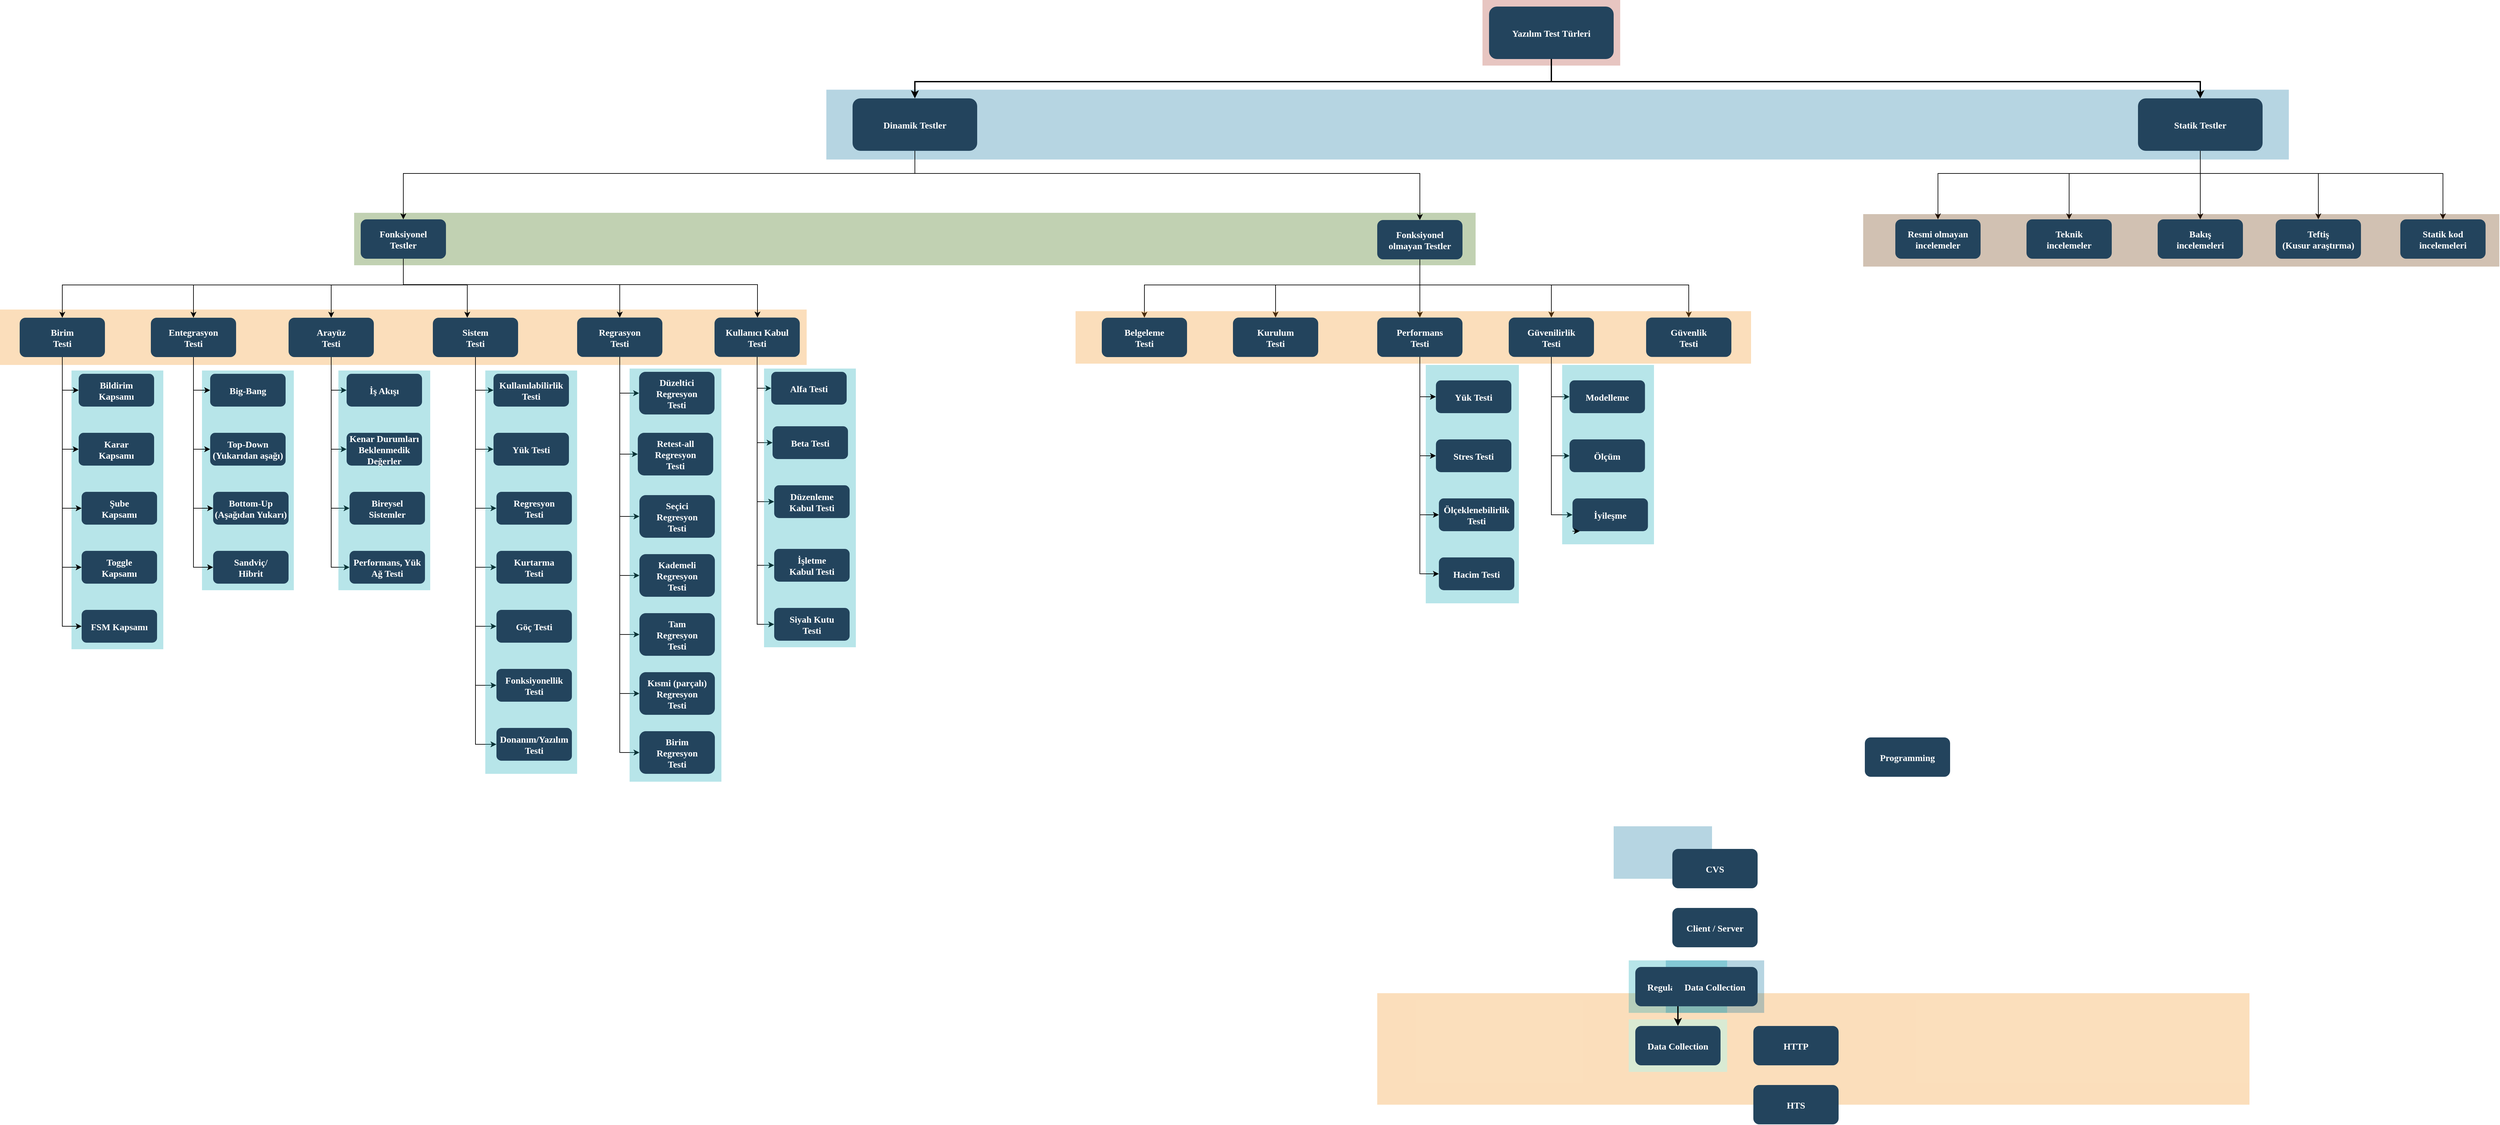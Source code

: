 <mxfile version="13.0.2" type="github">
  <diagram id="vwbjcZN3HUG5_Yrul42C" name="Page-1">
    <mxGraphModel dx="1547" dy="651" grid="1" gridSize="10" guides="1" tooltips="1" connect="1" arrows="1" fold="1" page="1" pageScale="1" pageWidth="850" pageHeight="1100" math="0" shadow="0">
      <root>
        <mxCell id="0" />
        <mxCell id="1" parent="0" />
        <mxCell id="3QzFVQZJp-mWmI0BrGXV-1" value="" style="fillColor=#AE4132;strokeColor=none;opacity=30;" parent="1" vertex="1">
          <mxGeometry x="2300.5" y="40" width="210" height="100.0" as="geometry" />
        </mxCell>
        <mxCell id="3QzFVQZJp-mWmI0BrGXV-2" value="" style="fillColor=#10739E;strokeColor=none;opacity=30;" parent="1" vertex="1">
          <mxGeometry x="1300" y="176.75" width="2230" height="106.5" as="geometry" />
        </mxCell>
        <mxCell id="3QzFVQZJp-mWmI0BrGXV-4" value="" style="fillColor=#F2931E;strokeColor=none;opacity=30;" parent="1" vertex="1">
          <mxGeometry x="40" y="512" width="1230" height="84.5" as="geometry" />
        </mxCell>
        <mxCell id="3QzFVQZJp-mWmI0BrGXV-5" value="" style="fillColor=#12AAB5;strokeColor=none;opacity=30;" parent="1" vertex="1">
          <mxGeometry x="2214" y="596.5" width="142" height="363.5" as="geometry" />
        </mxCell>
        <mxCell id="3QzFVQZJp-mWmI0BrGXV-6" value="" style="fillColor=#F2931E;strokeColor=none;opacity=30;" parent="1" vertex="1">
          <mxGeometry x="2140" y="1554.5" width="1330" height="170" as="geometry" />
        </mxCell>
        <mxCell id="3QzFVQZJp-mWmI0BrGXV-7" value="" style="fillColor=#10739E;strokeColor=none;opacity=30;" parent="1" vertex="1">
          <mxGeometry x="2500.5" y="1300" width="150" height="80" as="geometry" />
        </mxCell>
        <mxCell id="3QzFVQZJp-mWmI0BrGXV-8" value="" style="fillColor=#336600;strokeColor=none;opacity=30;" parent="1" vertex="1">
          <mxGeometry x="580" y="364.5" width="1710" height="80" as="geometry" />
        </mxCell>
        <mxCell id="3QzFVQZJp-mWmI0BrGXV-9" value="" style="fillColor=#10739E;strokeColor=none;opacity=30;" parent="1" vertex="1">
          <mxGeometry x="2580" y="1504.5" width="150" height="80" as="geometry" />
        </mxCell>
        <mxCell id="3QzFVQZJp-mWmI0BrGXV-10" value="" style="fillColor=#D9EAD3;strokeColor=none" parent="1" vertex="1">
          <mxGeometry x="2523.5" y="1594.5" width="150" height="80" as="geometry" />
        </mxCell>
        <mxCell id="3QzFVQZJp-mWmI0BrGXV-11" value="" style="fillColor=#12AAB5;strokeColor=none;opacity=30;" parent="1" vertex="1">
          <mxGeometry x="348" y="605" width="140" height="335" as="geometry" />
        </mxCell>
        <mxCell id="3QzFVQZJp-mWmI0BrGXV-12" value="" style="fillColor=#12AAB5;strokeColor=none;opacity=30;" parent="1" vertex="1">
          <mxGeometry x="2523.5" y="1504.5" width="150" height="80" as="geometry" />
        </mxCell>
        <mxCell id="3QzFVQZJp-mWmI0BrGXV-13" value="Yazılım Test Türleri" style="rounded=1;fillColor=#23445D;gradientColor=none;strokeColor=none;fontColor=#FFFFFF;fontStyle=1;fontFamily=Tahoma;fontSize=14" parent="1" vertex="1">
          <mxGeometry x="2310.5" y="50.0" width="190" height="80" as="geometry" />
        </mxCell>
        <mxCell id="3QzFVQZJp-mWmI0BrGXV-14" value="" style="edgeStyle=elbowEdgeStyle;elbow=vertical;strokeWidth=2;rounded=0;entryX=0.5;entryY=0;entryDx=0;entryDy=0;" parent="1" source="3QzFVQZJp-mWmI0BrGXV-13" target="3QzFVQZJp-mWmI0BrGXV-20" edge="1">
          <mxGeometry x="1957" y="80.0" width="100" height="100" as="geometry">
            <mxPoint x="1957" y="180.0" as="sourcePoint" />
            <mxPoint x="3077" y="200.0" as="targetPoint" />
            <Array as="points">
              <mxPoint x="2620" y="164.5" />
              <mxPoint x="2670" y="166.5" />
            </Array>
          </mxGeometry>
        </mxCell>
        <mxCell id="3QzFVQZJp-mWmI0BrGXV-15" style="edgeStyle=orthogonalEdgeStyle;rounded=0;orthogonalLoop=1;jettySize=auto;html=1;entryX=0.5;entryY=0;entryDx=0;entryDy=0;" parent="1" source="3QzFVQZJp-mWmI0BrGXV-20" target="3QzFVQZJp-mWmI0BrGXV-57" edge="1">
          <mxGeometry relative="1" as="geometry">
            <mxPoint x="3395" y="364.5" as="targetPoint" />
          </mxGeometry>
        </mxCell>
        <mxCell id="3QzFVQZJp-mWmI0BrGXV-16" style="edgeStyle=orthogonalEdgeStyle;rounded=0;orthogonalLoop=1;jettySize=auto;html=1;entryX=0.5;entryY=0;entryDx=0;entryDy=0;" parent="1" source="3QzFVQZJp-mWmI0BrGXV-20" target="3QzFVQZJp-mWmI0BrGXV-56" edge="1">
          <mxGeometry relative="1" as="geometry">
            <mxPoint x="3195" y="364.5" as="targetPoint" />
            <Array as="points">
              <mxPoint x="3395" y="304.5" />
              <mxPoint x="3195" y="304.5" />
            </Array>
          </mxGeometry>
        </mxCell>
        <mxCell id="3QzFVQZJp-mWmI0BrGXV-17" style="edgeStyle=orthogonalEdgeStyle;rounded=0;orthogonalLoop=1;jettySize=auto;html=1;entryX=0.5;entryY=0;entryDx=0;entryDy=0;" parent="1" source="3QzFVQZJp-mWmI0BrGXV-20" target="3QzFVQZJp-mWmI0BrGXV-55" edge="1">
          <mxGeometry relative="1" as="geometry">
            <mxPoint x="2995" y="364.5" as="targetPoint" />
            <Array as="points">
              <mxPoint x="3395" y="304.5" />
              <mxPoint x="2995" y="304.5" />
            </Array>
          </mxGeometry>
        </mxCell>
        <mxCell id="3QzFVQZJp-mWmI0BrGXV-18" style="edgeStyle=orthogonalEdgeStyle;rounded=0;orthogonalLoop=1;jettySize=auto;html=1;entryX=0.5;entryY=0;entryDx=0;entryDy=0;" parent="1" source="3QzFVQZJp-mWmI0BrGXV-20" target="3QzFVQZJp-mWmI0BrGXV-59" edge="1">
          <mxGeometry relative="1" as="geometry">
            <mxPoint x="3575" y="364.5" as="targetPoint" />
            <Array as="points">
              <mxPoint x="3395" y="304.5" />
              <mxPoint x="3575" y="304.5" />
            </Array>
          </mxGeometry>
        </mxCell>
        <mxCell id="3QzFVQZJp-mWmI0BrGXV-19" style="edgeStyle=orthogonalEdgeStyle;rounded=0;orthogonalLoop=1;jettySize=auto;html=1;entryX=0.5;entryY=0;entryDx=0;entryDy=0;" parent="1" source="3QzFVQZJp-mWmI0BrGXV-20" target="3QzFVQZJp-mWmI0BrGXV-58" edge="1">
          <mxGeometry relative="1" as="geometry">
            <mxPoint x="3765" y="364.5" as="targetPoint" />
            <Array as="points">
              <mxPoint x="3395" y="304.5" />
              <mxPoint x="3765" y="304.5" />
            </Array>
          </mxGeometry>
        </mxCell>
        <mxCell id="3QzFVQZJp-mWmI0BrGXV-20" value="Statik Testler" style="rounded=1;fillColor=#23445D;gradientColor=none;strokeColor=none;fontColor=#FFFFFF;fontStyle=1;fontFamily=Tahoma;fontSize=14" parent="1" vertex="1">
          <mxGeometry x="3300" y="190.0" width="190" height="80" as="geometry" />
        </mxCell>
        <mxCell id="3QzFVQZJp-mWmI0BrGXV-21" style="edgeStyle=orthogonalEdgeStyle;rounded=0;orthogonalLoop=1;jettySize=auto;html=1;entryX=0.5;entryY=0;entryDx=0;entryDy=0;" parent="1" source="3QzFVQZJp-mWmI0BrGXV-23" target="3QzFVQZJp-mWmI0BrGXV-45" edge="1">
          <mxGeometry relative="1" as="geometry">
            <Array as="points">
              <mxPoint x="1435" y="304.5" />
              <mxPoint x="655" y="304.5" />
            </Array>
          </mxGeometry>
        </mxCell>
        <mxCell id="3QzFVQZJp-mWmI0BrGXV-22" style="edgeStyle=orthogonalEdgeStyle;rounded=0;orthogonalLoop=1;jettySize=auto;html=1;" parent="1" source="3QzFVQZJp-mWmI0BrGXV-23" target="3QzFVQZJp-mWmI0BrGXV-51" edge="1">
          <mxGeometry relative="1" as="geometry">
            <Array as="points">
              <mxPoint x="1435" y="304.5" />
              <mxPoint x="2205" y="304.5" />
            </Array>
          </mxGeometry>
        </mxCell>
        <mxCell id="3QzFVQZJp-mWmI0BrGXV-23" value="Dinamik Testler" style="rounded=1;fillColor=#23445D;gradientColor=none;strokeColor=none;fontColor=#FFFFFF;fontStyle=1;fontFamily=Tahoma;fontSize=14" parent="1" vertex="1">
          <mxGeometry x="1340" y="190.0" width="190" height="80" as="geometry" />
        </mxCell>
        <mxCell id="3QzFVQZJp-mWmI0BrGXV-24" value="Regular Report" style="rounded=1;fillColor=#23445D;gradientColor=none;strokeColor=none;fontColor=#FFFFFF;fontStyle=1;fontFamily=Tahoma;fontSize=14" parent="1" vertex="1">
          <mxGeometry x="2533.5" y="1514.5" width="130" height="60" as="geometry" />
        </mxCell>
        <mxCell id="3QzFVQZJp-mWmI0BrGXV-25" value="Data Collection" style="rounded=1;fillColor=#23445D;gradientColor=none;strokeColor=none;fontColor=#FFFFFF;fontStyle=1;fontFamily=Tahoma;fontSize=14" parent="1" vertex="1">
          <mxGeometry x="2533.5" y="1604.5" width="130" height="60" as="geometry" />
        </mxCell>
        <mxCell id="3QzFVQZJp-mWmI0BrGXV-26" value="Programming" style="rounded=1;fillColor=#23445D;gradientColor=none;strokeColor=none;fontColor=#FFFFFF;fontStyle=1;fontFamily=Tahoma;fontSize=14" parent="1" vertex="1">
          <mxGeometry x="2883.5" y="1164.5" width="130" height="60" as="geometry" />
        </mxCell>
        <mxCell id="3QzFVQZJp-mWmI0BrGXV-27" value="HTTP" style="rounded=1;fillColor=#23445D;gradientColor=none;strokeColor=none;fontColor=#FFFFFF;fontStyle=1;fontFamily=Tahoma;fontSize=14" parent="1" vertex="1">
          <mxGeometry x="2713.5" y="1604.5" width="130" height="60" as="geometry" />
        </mxCell>
        <mxCell id="3QzFVQZJp-mWmI0BrGXV-28" value="HTS" style="rounded=1;fillColor=#23445D;gradientColor=none;strokeColor=none;fontColor=#FFFFFF;fontStyle=1;fontFamily=Tahoma;fontSize=14" parent="1" vertex="1">
          <mxGeometry x="2713.5" y="1694.5" width="130" height="60" as="geometry" />
        </mxCell>
        <mxCell id="3QzFVQZJp-mWmI0BrGXV-29" value="CVS" style="rounded=1;fillColor=#23445D;gradientColor=none;strokeColor=none;fontColor=#FFFFFF;fontStyle=1;fontFamily=Tahoma;fontSize=14" parent="1" vertex="1">
          <mxGeometry x="2590" y="1334.5" width="130" height="60" as="geometry" />
        </mxCell>
        <mxCell id="3QzFVQZJp-mWmI0BrGXV-30" value="Client / Server" style="rounded=1;fillColor=#23445D;gradientColor=none;strokeColor=none;fontColor=#FFFFFF;fontStyle=1;fontFamily=Tahoma;fontSize=14" parent="1" vertex="1">
          <mxGeometry x="2590" y="1424.5" width="130" height="60" as="geometry" />
        </mxCell>
        <mxCell id="3QzFVQZJp-mWmI0BrGXV-31" value="Data Collection" style="rounded=1;fillColor=#23445D;gradientColor=none;strokeColor=none;fontColor=#FFFFFF;fontStyle=1;fontFamily=Tahoma;fontSize=14" parent="1" vertex="1">
          <mxGeometry x="2590" y="1514.5" width="130" height="60" as="geometry" />
        </mxCell>
        <mxCell id="3QzFVQZJp-mWmI0BrGXV-32" value="Yük Testi" style="rounded=1;fillColor=#23445D;gradientColor=none;strokeColor=none;fontColor=#FFFFFF;fontStyle=1;fontFamily=Tahoma;fontSize=14" parent="1" vertex="1">
          <mxGeometry x="2229.5" y="620" width="115" height="50" as="geometry" />
        </mxCell>
        <mxCell id="3QzFVQZJp-mWmI0BrGXV-33" value="Stres Testi" style="rounded=1;fillColor=#23445D;gradientColor=none;strokeColor=none;fontColor=#FFFFFF;fontStyle=1;fontFamily=Tahoma;fontSize=14" parent="1" vertex="1">
          <mxGeometry x="2229.5" y="710" width="115" height="50" as="geometry" />
        </mxCell>
        <mxCell id="3QzFVQZJp-mWmI0BrGXV-34" value="Ölçeklenebilirlik&#xa;Testi" style="rounded=1;fillColor=#23445D;gradientColor=none;strokeColor=none;fontColor=#FFFFFF;fontStyle=1;fontFamily=Tahoma;fontSize=14" parent="1" vertex="1">
          <mxGeometry x="2234" y="800" width="115" height="50" as="geometry" />
        </mxCell>
        <mxCell id="3QzFVQZJp-mWmI0BrGXV-35" value="" style="edgeStyle=elbowEdgeStyle;elbow=vertical;strokeWidth=2;rounded=0" parent="1" source="3QzFVQZJp-mWmI0BrGXV-13" target="3QzFVQZJp-mWmI0BrGXV-23" edge="1">
          <mxGeometry x="1597" y="-2.842e-14" width="100" height="100" as="geometry">
            <mxPoint x="1597" y="100.0" as="sourcePoint" />
            <mxPoint x="1697" y="-2.842e-14" as="targetPoint" />
            <Array as="points">
              <mxPoint x="2190" y="164.5" />
            </Array>
          </mxGeometry>
        </mxCell>
        <mxCell id="3QzFVQZJp-mWmI0BrGXV-38" value="" style="edgeStyle=elbowEdgeStyle;elbow=vertical;rounded=0;strokeWidth=2" parent="1" source="3QzFVQZJp-mWmI0BrGXV-24" target="3QzFVQZJp-mWmI0BrGXV-25" edge="1">
          <mxGeometry x="2453.5" y="1194.5" width="100" height="100" as="geometry">
            <mxPoint x="2453.5" y="1294.5" as="sourcePoint" />
            <mxPoint x="2553.5" y="1194.5" as="targetPoint" />
          </mxGeometry>
        </mxCell>
        <mxCell id="3QzFVQZJp-mWmI0BrGXV-39" style="edgeStyle=orthogonalEdgeStyle;rounded=0;orthogonalLoop=1;jettySize=auto;html=1;entryX=0.5;entryY=0;entryDx=0;entryDy=0;" parent="1" source="3QzFVQZJp-mWmI0BrGXV-45" target="3QzFVQZJp-mWmI0BrGXV-64" edge="1">
          <mxGeometry relative="1" as="geometry">
            <Array as="points">
              <mxPoint x="655" y="474.5" />
              <mxPoint x="135" y="474.5" />
            </Array>
          </mxGeometry>
        </mxCell>
        <mxCell id="3QzFVQZJp-mWmI0BrGXV-40" style="edgeStyle=orthogonalEdgeStyle;rounded=0;orthogonalLoop=1;jettySize=auto;html=1;" parent="1" source="3QzFVQZJp-mWmI0BrGXV-45" target="3QzFVQZJp-mWmI0BrGXV-60" edge="1">
          <mxGeometry relative="1" as="geometry">
            <Array as="points">
              <mxPoint x="655" y="474.5" />
              <mxPoint x="335" y="474.5" />
            </Array>
          </mxGeometry>
        </mxCell>
        <mxCell id="3QzFVQZJp-mWmI0BrGXV-41" style="edgeStyle=orthogonalEdgeStyle;rounded=0;orthogonalLoop=1;jettySize=auto;html=1;entryX=0.5;entryY=0;entryDx=0;entryDy=0;" parent="1" source="3QzFVQZJp-mWmI0BrGXV-45" target="3QzFVQZJp-mWmI0BrGXV-61" edge="1">
          <mxGeometry relative="1" as="geometry">
            <Array as="points">
              <mxPoint x="655" y="474.5" />
              <mxPoint x="545" y="474.5" />
            </Array>
          </mxGeometry>
        </mxCell>
        <mxCell id="3QzFVQZJp-mWmI0BrGXV-42" style="edgeStyle=orthogonalEdgeStyle;rounded=0;orthogonalLoop=1;jettySize=auto;html=1;entryX=0.404;entryY=0;entryDx=0;entryDy=0;entryPerimeter=0;" parent="1" source="3QzFVQZJp-mWmI0BrGXV-45" target="3QzFVQZJp-mWmI0BrGXV-62" edge="1">
          <mxGeometry relative="1" as="geometry">
            <Array as="points">
              <mxPoint x="655" y="474.5" />
              <mxPoint x="753" y="474.5" />
            </Array>
          </mxGeometry>
        </mxCell>
        <mxCell id="3QzFVQZJp-mWmI0BrGXV-43" style="edgeStyle=orthogonalEdgeStyle;rounded=0;orthogonalLoop=1;jettySize=auto;html=1;entryX=0.5;entryY=0;entryDx=0;entryDy=0;" parent="1" source="3QzFVQZJp-mWmI0BrGXV-45" target="3QzFVQZJp-mWmI0BrGXV-65" edge="1">
          <mxGeometry relative="1" as="geometry">
            <Array as="points">
              <mxPoint x="655" y="474" />
              <mxPoint x="985" y="474" />
            </Array>
          </mxGeometry>
        </mxCell>
        <mxCell id="3QzFVQZJp-mWmI0BrGXV-44" style="edgeStyle=orthogonalEdgeStyle;rounded=0;orthogonalLoop=1;jettySize=auto;html=1;" parent="1" source="3QzFVQZJp-mWmI0BrGXV-45" target="3QzFVQZJp-mWmI0BrGXV-63" edge="1">
          <mxGeometry relative="1" as="geometry">
            <Array as="points">
              <mxPoint x="655" y="474" />
              <mxPoint x="1195" y="474" />
            </Array>
          </mxGeometry>
        </mxCell>
        <mxCell id="3QzFVQZJp-mWmI0BrGXV-45" value="Fonksiyonel &#xa;Testler" style="rounded=1;fillColor=#23445D;gradientColor=none;strokeColor=none;fontColor=#FFFFFF;fontStyle=1;fontFamily=Tahoma;fontSize=14" parent="1" vertex="1">
          <mxGeometry x="590" y="374.5" width="130" height="60" as="geometry" />
        </mxCell>
        <mxCell id="3QzFVQZJp-mWmI0BrGXV-46" style="edgeStyle=orthogonalEdgeStyle;rounded=0;orthogonalLoop=1;jettySize=auto;html=1;" parent="1" source="3QzFVQZJp-mWmI0BrGXV-51" target="3QzFVQZJp-mWmI0BrGXV-66" edge="1">
          <mxGeometry relative="1" as="geometry">
            <Array as="points">
              <mxPoint x="2205" y="474.5" />
              <mxPoint x="1785" y="474.5" />
            </Array>
          </mxGeometry>
        </mxCell>
        <mxCell id="3QzFVQZJp-mWmI0BrGXV-47" style="edgeStyle=orthogonalEdgeStyle;rounded=0;orthogonalLoop=1;jettySize=auto;html=1;" parent="1" source="3QzFVQZJp-mWmI0BrGXV-51" target="3QzFVQZJp-mWmI0BrGXV-67" edge="1">
          <mxGeometry relative="1" as="geometry">
            <Array as="points">
              <mxPoint x="2205" y="474.5" />
              <mxPoint x="1985" y="474.5" />
            </Array>
          </mxGeometry>
        </mxCell>
        <mxCell id="3QzFVQZJp-mWmI0BrGXV-48" style="edgeStyle=orthogonalEdgeStyle;rounded=0;orthogonalLoop=1;jettySize=auto;html=1;" parent="1" source="3QzFVQZJp-mWmI0BrGXV-51" target="3QzFVQZJp-mWmI0BrGXV-68" edge="1">
          <mxGeometry relative="1" as="geometry" />
        </mxCell>
        <mxCell id="3QzFVQZJp-mWmI0BrGXV-49" style="edgeStyle=orthogonalEdgeStyle;rounded=0;orthogonalLoop=1;jettySize=auto;html=1;entryX=0.5;entryY=0;entryDx=0;entryDy=0;" parent="1" source="3QzFVQZJp-mWmI0BrGXV-51" target="3QzFVQZJp-mWmI0BrGXV-70" edge="1">
          <mxGeometry relative="1" as="geometry">
            <Array as="points">
              <mxPoint x="2205" y="474.5" />
              <mxPoint x="2405" y="474.5" />
            </Array>
          </mxGeometry>
        </mxCell>
        <mxCell id="3QzFVQZJp-mWmI0BrGXV-50" style="edgeStyle=orthogonalEdgeStyle;rounded=0;orthogonalLoop=1;jettySize=auto;html=1;" parent="1" source="3QzFVQZJp-mWmI0BrGXV-51" target="3QzFVQZJp-mWmI0BrGXV-69" edge="1">
          <mxGeometry relative="1" as="geometry">
            <Array as="points">
              <mxPoint x="2205" y="474.5" />
              <mxPoint x="2615" y="474.5" />
            </Array>
          </mxGeometry>
        </mxCell>
        <mxCell id="3QzFVQZJp-mWmI0BrGXV-51" value="Fonksiyonel&#xa;olmayan Testler" style="rounded=1;fillColor=#23445D;gradientColor=none;strokeColor=none;fontColor=#FFFFFF;fontStyle=1;fontFamily=Tahoma;fontSize=14" parent="1" vertex="1">
          <mxGeometry x="2140" y="375.5" width="130" height="60" as="geometry" />
        </mxCell>
        <mxCell id="3QzFVQZJp-mWmI0BrGXV-52" value="" style="fillColor=#12AAB5;strokeColor=none;opacity=30;" parent="1" vertex="1">
          <mxGeometry x="149" y="605" width="140" height="425" as="geometry" />
        </mxCell>
        <mxCell id="3QzFVQZJp-mWmI0BrGXV-53" value="" style="fillColor=#F2931E;strokeColor=none;opacity=30;" parent="1" vertex="1">
          <mxGeometry x="1680" y="514.5" width="1030" height="80" as="geometry" />
        </mxCell>
        <mxCell id="3QzFVQZJp-mWmI0BrGXV-54" value="" style="fillColor=#663300;strokeColor=none;opacity=30;" parent="1" vertex="1">
          <mxGeometry x="2881" y="366.5" width="970" height="80" as="geometry" />
        </mxCell>
        <mxCell id="3QzFVQZJp-mWmI0BrGXV-55" value="Resmi olmayan&#xa;incelemeler" style="rounded=1;fillColor=#23445D;gradientColor=none;strokeColor=none;fontColor=#FFFFFF;fontStyle=1;fontFamily=Tahoma;fontSize=14" parent="1" vertex="1">
          <mxGeometry x="2930" y="374.5" width="130" height="60" as="geometry" />
        </mxCell>
        <mxCell id="3QzFVQZJp-mWmI0BrGXV-56" value="Teknik&#xa;incelemeler" style="rounded=1;fillColor=#23445D;gradientColor=none;strokeColor=none;fontColor=#FFFFFF;fontStyle=1;fontFamily=Tahoma;fontSize=14" parent="1" vertex="1">
          <mxGeometry x="3130" y="374.5" width="130" height="60" as="geometry" />
        </mxCell>
        <mxCell id="3QzFVQZJp-mWmI0BrGXV-57" value="Bakış&#xa;incelemeleri" style="rounded=1;fillColor=#23445D;gradientColor=none;strokeColor=none;fontColor=#FFFFFF;fontStyle=1;fontFamily=Tahoma;fontSize=14" parent="1" vertex="1">
          <mxGeometry x="3330" y="374.5" width="130" height="60" as="geometry" />
        </mxCell>
        <mxCell id="3QzFVQZJp-mWmI0BrGXV-58" value="Statik kod &#xa;incelemeleri" style="rounded=1;fillColor=#23445D;gradientColor=none;strokeColor=none;fontColor=#FFFFFF;fontStyle=1;fontFamily=Tahoma;fontSize=14" parent="1" vertex="1">
          <mxGeometry x="3700" y="374.5" width="130" height="60" as="geometry" />
        </mxCell>
        <mxCell id="3QzFVQZJp-mWmI0BrGXV-59" value="Teftiş&#xa;(Kusur araştırma)" style="rounded=1;fillColor=#23445D;gradientColor=none;strokeColor=none;fontColor=#FFFFFF;fontStyle=1;fontFamily=Tahoma;fontSize=14" parent="1" vertex="1">
          <mxGeometry x="3510" y="374.5" width="130" height="60" as="geometry" />
        </mxCell>
        <mxCell id="3QzFVQZJp-mWmI0BrGXV-94" style="edgeStyle=orthogonalEdgeStyle;rounded=0;orthogonalLoop=1;jettySize=auto;html=1;entryX=0;entryY=0.5;entryDx=0;entryDy=0;" parent="1" source="3QzFVQZJp-mWmI0BrGXV-60" target="3QzFVQZJp-mWmI0BrGXV-89" edge="1">
          <mxGeometry relative="1" as="geometry" />
        </mxCell>
        <mxCell id="3QzFVQZJp-mWmI0BrGXV-95" style="edgeStyle=orthogonalEdgeStyle;rounded=0;orthogonalLoop=1;jettySize=auto;html=1;entryX=0;entryY=0.5;entryDx=0;entryDy=0;" parent="1" source="3QzFVQZJp-mWmI0BrGXV-60" target="3QzFVQZJp-mWmI0BrGXV-90" edge="1">
          <mxGeometry relative="1" as="geometry" />
        </mxCell>
        <mxCell id="3QzFVQZJp-mWmI0BrGXV-96" style="edgeStyle=orthogonalEdgeStyle;rounded=0;orthogonalLoop=1;jettySize=auto;html=1;entryX=0;entryY=0.5;entryDx=0;entryDy=0;" parent="1" source="3QzFVQZJp-mWmI0BrGXV-60" target="3QzFVQZJp-mWmI0BrGXV-91" edge="1">
          <mxGeometry relative="1" as="geometry" />
        </mxCell>
        <mxCell id="3QzFVQZJp-mWmI0BrGXV-97" style="edgeStyle=orthogonalEdgeStyle;rounded=0;orthogonalLoop=1;jettySize=auto;html=1;entryX=0;entryY=0.5;entryDx=0;entryDy=0;" parent="1" source="3QzFVQZJp-mWmI0BrGXV-60" target="3QzFVQZJp-mWmI0BrGXV-92" edge="1">
          <mxGeometry relative="1" as="geometry" />
        </mxCell>
        <mxCell id="3QzFVQZJp-mWmI0BrGXV-60" value="Entegrasyon&#xa;Testi" style="rounded=1;fillColor=#23445D;gradientColor=none;strokeColor=none;fontColor=#FFFFFF;fontStyle=1;fontFamily=Tahoma;fontSize=14" parent="1" vertex="1">
          <mxGeometry x="270" y="524.5" width="130" height="60" as="geometry" />
        </mxCell>
        <mxCell id="3QzFVQZJp-mWmI0BrGXV-104" style="edgeStyle=orthogonalEdgeStyle;rounded=0;orthogonalLoop=1;jettySize=auto;html=1;entryX=0;entryY=0.5;entryDx=0;entryDy=0;" parent="1" source="3QzFVQZJp-mWmI0BrGXV-61" target="3QzFVQZJp-mWmI0BrGXV-100" edge="1">
          <mxGeometry relative="1" as="geometry" />
        </mxCell>
        <mxCell id="3QzFVQZJp-mWmI0BrGXV-105" style="edgeStyle=orthogonalEdgeStyle;rounded=0;orthogonalLoop=1;jettySize=auto;html=1;entryX=0;entryY=0.5;entryDx=0;entryDy=0;" parent="1" source="3QzFVQZJp-mWmI0BrGXV-61" target="3QzFVQZJp-mWmI0BrGXV-101" edge="1">
          <mxGeometry relative="1" as="geometry" />
        </mxCell>
        <mxCell id="3QzFVQZJp-mWmI0BrGXV-106" style="edgeStyle=orthogonalEdgeStyle;rounded=0;orthogonalLoop=1;jettySize=auto;html=1;entryX=0;entryY=0.5;entryDx=0;entryDy=0;" parent="1" source="3QzFVQZJp-mWmI0BrGXV-61" target="3QzFVQZJp-mWmI0BrGXV-102" edge="1">
          <mxGeometry relative="1" as="geometry" />
        </mxCell>
        <mxCell id="3QzFVQZJp-mWmI0BrGXV-109" style="edgeStyle=orthogonalEdgeStyle;rounded=0;orthogonalLoop=1;jettySize=auto;html=1;entryX=0;entryY=0.5;entryDx=0;entryDy=0;" parent="1" source="3QzFVQZJp-mWmI0BrGXV-61" target="3QzFVQZJp-mWmI0BrGXV-103" edge="1">
          <mxGeometry relative="1" as="geometry" />
        </mxCell>
        <mxCell id="3QzFVQZJp-mWmI0BrGXV-61" value="Arayüz&#xa;Testi" style="rounded=1;fillColor=#23445D;gradientColor=none;strokeColor=none;fontColor=#FFFFFF;fontStyle=1;fontFamily=Tahoma;fontSize=14" parent="1" vertex="1">
          <mxGeometry x="480" y="524.5" width="130" height="60" as="geometry" />
        </mxCell>
        <mxCell id="3QzFVQZJp-mWmI0BrGXV-136" style="edgeStyle=orthogonalEdgeStyle;rounded=0;orthogonalLoop=1;jettySize=auto;html=1;entryX=0;entryY=0.5;entryDx=0;entryDy=0;" parent="1" source="3QzFVQZJp-mWmI0BrGXV-62" target="3QzFVQZJp-mWmI0BrGXV-124" edge="1">
          <mxGeometry relative="1" as="geometry" />
        </mxCell>
        <mxCell id="3QzFVQZJp-mWmI0BrGXV-137" style="edgeStyle=orthogonalEdgeStyle;rounded=0;orthogonalLoop=1;jettySize=auto;html=1;entryX=0;entryY=0.5;entryDx=0;entryDy=0;" parent="1" source="3QzFVQZJp-mWmI0BrGXV-62" target="3QzFVQZJp-mWmI0BrGXV-125" edge="1">
          <mxGeometry relative="1" as="geometry" />
        </mxCell>
        <mxCell id="3QzFVQZJp-mWmI0BrGXV-138" style="edgeStyle=orthogonalEdgeStyle;rounded=0;orthogonalLoop=1;jettySize=auto;html=1;entryX=0;entryY=0.5;entryDx=0;entryDy=0;" parent="1" source="3QzFVQZJp-mWmI0BrGXV-62" target="3QzFVQZJp-mWmI0BrGXV-126" edge="1">
          <mxGeometry relative="1" as="geometry" />
        </mxCell>
        <mxCell id="3QzFVQZJp-mWmI0BrGXV-139" style="edgeStyle=orthogonalEdgeStyle;rounded=0;orthogonalLoop=1;jettySize=auto;html=1;entryX=0;entryY=0.5;entryDx=0;entryDy=0;" parent="1" source="3QzFVQZJp-mWmI0BrGXV-62" target="3QzFVQZJp-mWmI0BrGXV-127" edge="1">
          <mxGeometry relative="1" as="geometry" />
        </mxCell>
        <mxCell id="3QzFVQZJp-mWmI0BrGXV-140" style="edgeStyle=orthogonalEdgeStyle;rounded=0;orthogonalLoop=1;jettySize=auto;html=1;entryX=0;entryY=0.5;entryDx=0;entryDy=0;" parent="1" source="3QzFVQZJp-mWmI0BrGXV-62" target="3QzFVQZJp-mWmI0BrGXV-131" edge="1">
          <mxGeometry relative="1" as="geometry" />
        </mxCell>
        <mxCell id="3QzFVQZJp-mWmI0BrGXV-141" style="edgeStyle=orthogonalEdgeStyle;rounded=0;orthogonalLoop=1;jettySize=auto;html=1;entryX=0;entryY=0.5;entryDx=0;entryDy=0;" parent="1" source="3QzFVQZJp-mWmI0BrGXV-62" target="3QzFVQZJp-mWmI0BrGXV-130" edge="1">
          <mxGeometry relative="1" as="geometry" />
        </mxCell>
        <mxCell id="3QzFVQZJp-mWmI0BrGXV-142" style="edgeStyle=orthogonalEdgeStyle;rounded=0;orthogonalLoop=1;jettySize=auto;html=1;entryX=0;entryY=0.5;entryDx=0;entryDy=0;" parent="1" source="3QzFVQZJp-mWmI0BrGXV-62" target="3QzFVQZJp-mWmI0BrGXV-128" edge="1">
          <mxGeometry relative="1" as="geometry" />
        </mxCell>
        <mxCell id="3QzFVQZJp-mWmI0BrGXV-62" value="Sistem&#xa;Testi" style="rounded=1;fillColor=#23445D;gradientColor=none;strokeColor=none;fontColor=#FFFFFF;fontStyle=1;fontFamily=Tahoma;fontSize=14" parent="1" vertex="1">
          <mxGeometry x="700" y="524.5" width="130" height="60" as="geometry" />
        </mxCell>
        <mxCell id="3QzFVQZJp-mWmI0BrGXV-181" style="edgeStyle=orthogonalEdgeStyle;rounded=0;orthogonalLoop=1;jettySize=auto;html=1;entryX=0;entryY=0.5;entryDx=0;entryDy=0;" parent="1" source="3QzFVQZJp-mWmI0BrGXV-63" target="3QzFVQZJp-mWmI0BrGXV-175" edge="1">
          <mxGeometry relative="1" as="geometry" />
        </mxCell>
        <mxCell id="3QzFVQZJp-mWmI0BrGXV-182" style="edgeStyle=orthogonalEdgeStyle;rounded=0;orthogonalLoop=1;jettySize=auto;html=1;entryX=0;entryY=0.5;entryDx=0;entryDy=0;" parent="1" source="3QzFVQZJp-mWmI0BrGXV-63" target="3QzFVQZJp-mWmI0BrGXV-177" edge="1">
          <mxGeometry relative="1" as="geometry" />
        </mxCell>
        <mxCell id="3QzFVQZJp-mWmI0BrGXV-183" style="edgeStyle=orthogonalEdgeStyle;rounded=0;orthogonalLoop=1;jettySize=auto;html=1;entryX=0;entryY=0.5;entryDx=0;entryDy=0;" parent="1" source="3QzFVQZJp-mWmI0BrGXV-63" target="3QzFVQZJp-mWmI0BrGXV-176" edge="1">
          <mxGeometry relative="1" as="geometry" />
        </mxCell>
        <mxCell id="3QzFVQZJp-mWmI0BrGXV-184" style="edgeStyle=orthogonalEdgeStyle;rounded=0;orthogonalLoop=1;jettySize=auto;html=1;entryX=0;entryY=0.5;entryDx=0;entryDy=0;" parent="1" source="3QzFVQZJp-mWmI0BrGXV-63" target="3QzFVQZJp-mWmI0BrGXV-178" edge="1">
          <mxGeometry relative="1" as="geometry" />
        </mxCell>
        <mxCell id="3QzFVQZJp-mWmI0BrGXV-185" style="edgeStyle=orthogonalEdgeStyle;rounded=0;orthogonalLoop=1;jettySize=auto;html=1;entryX=0;entryY=0.5;entryDx=0;entryDy=0;" parent="1" source="3QzFVQZJp-mWmI0BrGXV-63" target="3QzFVQZJp-mWmI0BrGXV-179" edge="1">
          <mxGeometry relative="1" as="geometry" />
        </mxCell>
        <mxCell id="3QzFVQZJp-mWmI0BrGXV-63" value="Kullanıcı Kabul&#xa;Testi" style="rounded=1;fillColor=#23445D;gradientColor=none;strokeColor=none;fontColor=#FFFFFF;fontStyle=1;fontFamily=Tahoma;fontSize=14" parent="1" vertex="1">
          <mxGeometry x="1129.5" y="524.25" width="130" height="60" as="geometry" />
        </mxCell>
        <mxCell id="3QzFVQZJp-mWmI0BrGXV-82" style="edgeStyle=orthogonalEdgeStyle;rounded=0;orthogonalLoop=1;jettySize=auto;html=1;entryX=0;entryY=0.5;entryDx=0;entryDy=0;" parent="1" source="3QzFVQZJp-mWmI0BrGXV-64" target="3QzFVQZJp-mWmI0BrGXV-78" edge="1">
          <mxGeometry relative="1" as="geometry" />
        </mxCell>
        <mxCell id="3QzFVQZJp-mWmI0BrGXV-83" style="edgeStyle=orthogonalEdgeStyle;rounded=0;orthogonalLoop=1;jettySize=auto;html=1;entryX=0;entryY=0.5;entryDx=0;entryDy=0;" parent="1" source="3QzFVQZJp-mWmI0BrGXV-64" target="3QzFVQZJp-mWmI0BrGXV-79" edge="1">
          <mxGeometry relative="1" as="geometry" />
        </mxCell>
        <mxCell id="3QzFVQZJp-mWmI0BrGXV-84" style="edgeStyle=orthogonalEdgeStyle;rounded=0;orthogonalLoop=1;jettySize=auto;html=1;entryX=0;entryY=0.5;entryDx=0;entryDy=0;" parent="1" source="3QzFVQZJp-mWmI0BrGXV-64" target="3QzFVQZJp-mWmI0BrGXV-80" edge="1">
          <mxGeometry relative="1" as="geometry" />
        </mxCell>
        <mxCell id="3QzFVQZJp-mWmI0BrGXV-85" style="edgeStyle=orthogonalEdgeStyle;rounded=0;orthogonalLoop=1;jettySize=auto;html=1;entryX=0;entryY=0.5;entryDx=0;entryDy=0;" parent="1" source="3QzFVQZJp-mWmI0BrGXV-64" target="3QzFVQZJp-mWmI0BrGXV-81" edge="1">
          <mxGeometry relative="1" as="geometry" />
        </mxCell>
        <mxCell id="3QzFVQZJp-mWmI0BrGXV-88" style="edgeStyle=orthogonalEdgeStyle;rounded=0;orthogonalLoop=1;jettySize=auto;html=1;entryX=0;entryY=0.5;entryDx=0;entryDy=0;" parent="1" source="3QzFVQZJp-mWmI0BrGXV-64" target="3QzFVQZJp-mWmI0BrGXV-87" edge="1">
          <mxGeometry relative="1" as="geometry" />
        </mxCell>
        <mxCell id="3QzFVQZJp-mWmI0BrGXV-64" value="Birim&#xa;Testi" style="rounded=1;fillColor=#23445D;gradientColor=none;strokeColor=none;fontColor=#FFFFFF;fontStyle=1;fontFamily=Tahoma;fontSize=14" parent="1" vertex="1">
          <mxGeometry x="70" y="524.5" width="130" height="60" as="geometry" />
        </mxCell>
        <mxCell id="3QzFVQZJp-mWmI0BrGXV-167" style="edgeStyle=orthogonalEdgeStyle;rounded=0;orthogonalLoop=1;jettySize=auto;html=1;entryX=0;entryY=0.5;entryDx=0;entryDy=0;" parent="1" source="3QzFVQZJp-mWmI0BrGXV-65" target="3QzFVQZJp-mWmI0BrGXV-159" edge="1">
          <mxGeometry relative="1" as="geometry" />
        </mxCell>
        <mxCell id="3QzFVQZJp-mWmI0BrGXV-168" style="edgeStyle=orthogonalEdgeStyle;rounded=0;orthogonalLoop=1;jettySize=auto;html=1;entryX=0;entryY=0.5;entryDx=0;entryDy=0;" parent="1" source="3QzFVQZJp-mWmI0BrGXV-65" target="3QzFVQZJp-mWmI0BrGXV-160" edge="1">
          <mxGeometry relative="1" as="geometry" />
        </mxCell>
        <mxCell id="3QzFVQZJp-mWmI0BrGXV-169" style="edgeStyle=orthogonalEdgeStyle;rounded=0;orthogonalLoop=1;jettySize=auto;html=1;entryX=0;entryY=0.5;entryDx=0;entryDy=0;" parent="1" source="3QzFVQZJp-mWmI0BrGXV-65" target="3QzFVQZJp-mWmI0BrGXV-161" edge="1">
          <mxGeometry relative="1" as="geometry" />
        </mxCell>
        <mxCell id="3QzFVQZJp-mWmI0BrGXV-170" style="edgeStyle=orthogonalEdgeStyle;rounded=0;orthogonalLoop=1;jettySize=auto;html=1;entryX=0;entryY=0.5;entryDx=0;entryDy=0;" parent="1" source="3QzFVQZJp-mWmI0BrGXV-65" target="3QzFVQZJp-mWmI0BrGXV-162" edge="1">
          <mxGeometry relative="1" as="geometry" />
        </mxCell>
        <mxCell id="3QzFVQZJp-mWmI0BrGXV-171" style="edgeStyle=orthogonalEdgeStyle;rounded=0;orthogonalLoop=1;jettySize=auto;html=1;entryX=0;entryY=0.5;entryDx=0;entryDy=0;" parent="1" source="3QzFVQZJp-mWmI0BrGXV-65" target="3QzFVQZJp-mWmI0BrGXV-165" edge="1">
          <mxGeometry relative="1" as="geometry" />
        </mxCell>
        <mxCell id="3QzFVQZJp-mWmI0BrGXV-172" style="edgeStyle=orthogonalEdgeStyle;rounded=0;orthogonalLoop=1;jettySize=auto;html=1;entryX=0;entryY=0.5;entryDx=0;entryDy=0;" parent="1" source="3QzFVQZJp-mWmI0BrGXV-65" target="3QzFVQZJp-mWmI0BrGXV-164" edge="1">
          <mxGeometry relative="1" as="geometry" />
        </mxCell>
        <mxCell id="3QzFVQZJp-mWmI0BrGXV-173" style="edgeStyle=orthogonalEdgeStyle;rounded=0;orthogonalLoop=1;jettySize=auto;html=1;entryX=0;entryY=0.5;entryDx=0;entryDy=0;" parent="1" source="3QzFVQZJp-mWmI0BrGXV-65" target="3QzFVQZJp-mWmI0BrGXV-163" edge="1">
          <mxGeometry relative="1" as="geometry" />
        </mxCell>
        <mxCell id="3QzFVQZJp-mWmI0BrGXV-65" value="Regrasyon&#xa;Testi" style="rounded=1;fillColor=#23445D;gradientColor=none;strokeColor=none;fontColor=#FFFFFF;fontStyle=1;fontFamily=Tahoma;fontSize=14" parent="1" vertex="1">
          <mxGeometry x="920" y="524.25" width="130" height="60" as="geometry" />
        </mxCell>
        <mxCell id="3QzFVQZJp-mWmI0BrGXV-66" value="Belgeleme&#xa;Testi" style="rounded=1;fillColor=#23445D;gradientColor=none;strokeColor=none;fontColor=#FFFFFF;fontStyle=1;fontFamily=Tahoma;fontSize=14" parent="1" vertex="1">
          <mxGeometry x="1720" y="524.5" width="130" height="60" as="geometry" />
        </mxCell>
        <mxCell id="3QzFVQZJp-mWmI0BrGXV-67" value="Kurulum&#xa;Testi" style="rounded=1;fillColor=#23445D;gradientColor=none;strokeColor=none;fontColor=#FFFFFF;fontStyle=1;fontFamily=Tahoma;fontSize=14" parent="1" vertex="1">
          <mxGeometry x="1920" y="524.25" width="130" height="60" as="geometry" />
        </mxCell>
        <mxCell id="3QzFVQZJp-mWmI0BrGXV-72" style="edgeStyle=orthogonalEdgeStyle;rounded=0;orthogonalLoop=1;jettySize=auto;html=1;entryX=0;entryY=0.5;entryDx=0;entryDy=0;" parent="1" source="3QzFVQZJp-mWmI0BrGXV-68" target="3QzFVQZJp-mWmI0BrGXV-32" edge="1">
          <mxGeometry relative="1" as="geometry" />
        </mxCell>
        <mxCell id="3QzFVQZJp-mWmI0BrGXV-73" style="edgeStyle=orthogonalEdgeStyle;rounded=0;orthogonalLoop=1;jettySize=auto;html=1;entryX=0;entryY=0.5;entryDx=0;entryDy=0;" parent="1" source="3QzFVQZJp-mWmI0BrGXV-68" target="3QzFVQZJp-mWmI0BrGXV-33" edge="1">
          <mxGeometry relative="1" as="geometry" />
        </mxCell>
        <mxCell id="3QzFVQZJp-mWmI0BrGXV-74" style="edgeStyle=orthogonalEdgeStyle;rounded=0;orthogonalLoop=1;jettySize=auto;html=1;entryX=0;entryY=0.5;entryDx=0;entryDy=0;" parent="1" source="3QzFVQZJp-mWmI0BrGXV-68" target="3QzFVQZJp-mWmI0BrGXV-34" edge="1">
          <mxGeometry relative="1" as="geometry" />
        </mxCell>
        <mxCell id="3QzFVQZJp-mWmI0BrGXV-76" style="edgeStyle=orthogonalEdgeStyle;rounded=0;orthogonalLoop=1;jettySize=auto;html=1;entryX=0;entryY=0.5;entryDx=0;entryDy=0;" parent="1" source="3QzFVQZJp-mWmI0BrGXV-68" target="3QzFVQZJp-mWmI0BrGXV-75" edge="1">
          <mxGeometry relative="1" as="geometry" />
        </mxCell>
        <mxCell id="3QzFVQZJp-mWmI0BrGXV-68" value="Performans&#xa;Testi" style="rounded=1;fillColor=#23445D;gradientColor=none;strokeColor=none;fontColor=#FFFFFF;fontStyle=1;fontFamily=Tahoma;fontSize=14" parent="1" vertex="1">
          <mxGeometry x="2140" y="524.25" width="130" height="60" as="geometry" />
        </mxCell>
        <mxCell id="3QzFVQZJp-mWmI0BrGXV-69" value="Güvenlik&#xa;Testi" style="rounded=1;fillColor=#23445D;gradientColor=none;strokeColor=none;fontColor=#FFFFFF;fontStyle=1;fontFamily=Tahoma;fontSize=14" parent="1" vertex="1">
          <mxGeometry x="2550" y="524.25" width="130" height="60" as="geometry" />
        </mxCell>
        <mxCell id="3QzFVQZJp-mWmI0BrGXV-118" style="edgeStyle=orthogonalEdgeStyle;rounded=0;orthogonalLoop=1;jettySize=auto;html=1;entryX=0;entryY=0.5;entryDx=0;entryDy=0;" parent="1" source="3QzFVQZJp-mWmI0BrGXV-70" target="3QzFVQZJp-mWmI0BrGXV-111" edge="1">
          <mxGeometry relative="1" as="geometry" />
        </mxCell>
        <mxCell id="3QzFVQZJp-mWmI0BrGXV-120" style="edgeStyle=orthogonalEdgeStyle;rounded=0;orthogonalLoop=1;jettySize=auto;html=1;entryX=0;entryY=0.5;entryDx=0;entryDy=0;" parent="1" source="3QzFVQZJp-mWmI0BrGXV-70" target="3QzFVQZJp-mWmI0BrGXV-112" edge="1">
          <mxGeometry relative="1" as="geometry" />
        </mxCell>
        <mxCell id="3QzFVQZJp-mWmI0BrGXV-121" style="edgeStyle=orthogonalEdgeStyle;rounded=0;orthogonalLoop=1;jettySize=auto;html=1;entryX=0;entryY=0.5;entryDx=0;entryDy=0;" parent="1" source="3QzFVQZJp-mWmI0BrGXV-70" target="3QzFVQZJp-mWmI0BrGXV-113" edge="1">
          <mxGeometry relative="1" as="geometry" />
        </mxCell>
        <mxCell id="3QzFVQZJp-mWmI0BrGXV-70" value="Güvenilirlik&#xa;Testi" style="rounded=1;fillColor=#23445D;gradientColor=none;strokeColor=none;fontColor=#FFFFFF;fontStyle=1;fontFamily=Tahoma;fontSize=14" parent="1" vertex="1">
          <mxGeometry x="2340.5" y="524.25" width="130" height="60" as="geometry" />
        </mxCell>
        <mxCell id="3QzFVQZJp-mWmI0BrGXV-75" value="Hacim Testi" style="rounded=1;fillColor=#23445D;gradientColor=none;strokeColor=none;fontColor=#FFFFFF;fontStyle=1;fontFamily=Tahoma;fontSize=14" parent="1" vertex="1">
          <mxGeometry x="2234" y="890" width="115" height="50" as="geometry" />
        </mxCell>
        <mxCell id="3QzFVQZJp-mWmI0BrGXV-78" value="Bildirim&#xa;Kapsamı" style="rounded=1;fillColor=#23445D;gradientColor=none;strokeColor=none;fontColor=#FFFFFF;fontStyle=1;fontFamily=Tahoma;fontSize=14" parent="1" vertex="1">
          <mxGeometry x="160" y="610" width="115" height="50" as="geometry" />
        </mxCell>
        <mxCell id="3QzFVQZJp-mWmI0BrGXV-79" value="Karar&#xa;Kapsamı" style="rounded=1;fillColor=#23445D;gradientColor=none;strokeColor=none;fontColor=#FFFFFF;fontStyle=1;fontFamily=Tahoma;fontSize=14" parent="1" vertex="1">
          <mxGeometry x="160" y="700" width="115" height="50" as="geometry" />
        </mxCell>
        <mxCell id="3QzFVQZJp-mWmI0BrGXV-80" value="Şube&#xa;Kapsamı" style="rounded=1;fillColor=#23445D;gradientColor=none;strokeColor=none;fontColor=#FFFFFF;fontStyle=1;fontFamily=Tahoma;fontSize=14" parent="1" vertex="1">
          <mxGeometry x="164.5" y="790" width="115" height="50" as="geometry" />
        </mxCell>
        <mxCell id="3QzFVQZJp-mWmI0BrGXV-81" value="Toggle&#xa;Kapsamı" style="rounded=1;fillColor=#23445D;gradientColor=none;strokeColor=none;fontColor=#FFFFFF;fontStyle=1;fontFamily=Tahoma;fontSize=14" parent="1" vertex="1">
          <mxGeometry x="164.5" y="880" width="115" height="50" as="geometry" />
        </mxCell>
        <mxCell id="3QzFVQZJp-mWmI0BrGXV-87" value="FSM Kapsamı" style="rounded=1;fillColor=#23445D;gradientColor=none;strokeColor=none;fontColor=#FFFFFF;fontStyle=1;fontFamily=Tahoma;fontSize=14" parent="1" vertex="1">
          <mxGeometry x="164.5" y="970" width="115" height="50" as="geometry" />
        </mxCell>
        <mxCell id="3QzFVQZJp-mWmI0BrGXV-89" value="Big-Bang" style="rounded=1;fillColor=#23445D;gradientColor=none;strokeColor=none;fontColor=#FFFFFF;fontStyle=1;fontFamily=Tahoma;fontSize=14" parent="1" vertex="1">
          <mxGeometry x="360.5" y="610" width="115" height="50" as="geometry" />
        </mxCell>
        <mxCell id="3QzFVQZJp-mWmI0BrGXV-90" value="Top-Down&#xa;(Yukarıdan aşağı)" style="rounded=1;fillColor=#23445D;gradientColor=none;strokeColor=none;fontColor=#FFFFFF;fontStyle=1;fontFamily=Tahoma;fontSize=14" parent="1" vertex="1">
          <mxGeometry x="360.5" y="700" width="115" height="50" as="geometry" />
        </mxCell>
        <mxCell id="3QzFVQZJp-mWmI0BrGXV-91" value="Bottom-Up&#xa;(Aşağıdan Yukarı)" style="rounded=1;fillColor=#23445D;gradientColor=none;strokeColor=none;fontColor=#FFFFFF;fontStyle=1;fontFamily=Tahoma;fontSize=14" parent="1" vertex="1">
          <mxGeometry x="365" y="790" width="115" height="50" as="geometry" />
        </mxCell>
        <mxCell id="3QzFVQZJp-mWmI0BrGXV-92" value="Sandviç/&#xa;Hibrit" style="rounded=1;fillColor=#23445D;gradientColor=none;strokeColor=none;fontColor=#FFFFFF;fontStyle=1;fontFamily=Tahoma;fontSize=14" parent="1" vertex="1">
          <mxGeometry x="365" y="880" width="115" height="50" as="geometry" />
        </mxCell>
        <mxCell id="3QzFVQZJp-mWmI0BrGXV-99" value="" style="fillColor=#12AAB5;strokeColor=none;opacity=30;" parent="1" vertex="1">
          <mxGeometry x="556" y="605" width="140" height="335" as="geometry" />
        </mxCell>
        <mxCell id="3QzFVQZJp-mWmI0BrGXV-100" value="İş Akışı" style="rounded=1;fillColor=#23445D;gradientColor=none;strokeColor=none;fontColor=#FFFFFF;fontStyle=1;fontFamily=Tahoma;fontSize=14" parent="1" vertex="1">
          <mxGeometry x="568.5" y="610" width="115" height="50" as="geometry" />
        </mxCell>
        <mxCell id="3QzFVQZJp-mWmI0BrGXV-101" value="Kenar Durumları&#xa;Beklenmedik&#xa;Değerler" style="rounded=1;fillColor=#23445D;gradientColor=none;strokeColor=none;fontColor=#FFFFFF;fontStyle=1;fontFamily=Tahoma;fontSize=14" parent="1" vertex="1">
          <mxGeometry x="568.5" y="700" width="115" height="50" as="geometry" />
        </mxCell>
        <mxCell id="3QzFVQZJp-mWmI0BrGXV-102" value="Bireysel&#xa;Sistemler" style="rounded=1;fillColor=#23445D;gradientColor=none;strokeColor=none;fontColor=#FFFFFF;fontStyle=1;fontFamily=Tahoma;fontSize=14" parent="1" vertex="1">
          <mxGeometry x="573" y="790" width="115" height="50" as="geometry" />
        </mxCell>
        <mxCell id="3QzFVQZJp-mWmI0BrGXV-103" value="Performans, Yük&#xa;Ağ Testi" style="rounded=1;fillColor=#23445D;gradientColor=none;strokeColor=none;fontColor=#FFFFFF;fontStyle=1;fontFamily=Tahoma;fontSize=14" parent="1" vertex="1">
          <mxGeometry x="573" y="880" width="115" height="50" as="geometry" />
        </mxCell>
        <mxCell id="3QzFVQZJp-mWmI0BrGXV-110" value="" style="fillColor=#12AAB5;strokeColor=none;opacity=30;" parent="1" vertex="1">
          <mxGeometry x="2422" y="596.5" width="140" height="273.5" as="geometry" />
        </mxCell>
        <mxCell id="3QzFVQZJp-mWmI0BrGXV-111" value="Modelleme" style="rounded=1;fillColor=#23445D;gradientColor=none;strokeColor=none;fontColor=#FFFFFF;fontStyle=1;fontFamily=Tahoma;fontSize=14" parent="1" vertex="1">
          <mxGeometry x="2433.25" y="620" width="115" height="50" as="geometry" />
        </mxCell>
        <mxCell id="3QzFVQZJp-mWmI0BrGXV-112" value="Ölçüm" style="rounded=1;fillColor=#23445D;gradientColor=none;strokeColor=none;fontColor=#FFFFFF;fontStyle=1;fontFamily=Tahoma;fontSize=14" parent="1" vertex="1">
          <mxGeometry x="2433.25" y="710" width="115" height="50" as="geometry" />
        </mxCell>
        <mxCell id="3QzFVQZJp-mWmI0BrGXV-113" value="İyileşme" style="rounded=1;fillColor=#23445D;gradientColor=none;strokeColor=none;fontColor=#FFFFFF;fontStyle=1;fontFamily=Tahoma;fontSize=14" parent="1" vertex="1">
          <mxGeometry x="2437.75" y="800" width="115" height="50" as="geometry" />
        </mxCell>
        <mxCell id="3QzFVQZJp-mWmI0BrGXV-123" value="" style="fillColor=#12AAB5;strokeColor=none;opacity=30;" parent="1" vertex="1">
          <mxGeometry x="780" y="605" width="140" height="615" as="geometry" />
        </mxCell>
        <mxCell id="3QzFVQZJp-mWmI0BrGXV-124" value="Kullanılabilirlik&#xa;Testi" style="rounded=1;fillColor=#23445D;gradientColor=none;strokeColor=none;fontColor=#FFFFFF;fontStyle=1;fontFamily=Tahoma;fontSize=14" parent="1" vertex="1">
          <mxGeometry x="792.5" y="610" width="115" height="50" as="geometry" />
        </mxCell>
        <mxCell id="3QzFVQZJp-mWmI0BrGXV-125" value="Yük Testi" style="rounded=1;fillColor=#23445D;gradientColor=none;strokeColor=none;fontColor=#FFFFFF;fontStyle=1;fontFamily=Tahoma;fontSize=14" parent="1" vertex="1">
          <mxGeometry x="792.5" y="700" width="115" height="50" as="geometry" />
        </mxCell>
        <mxCell id="3QzFVQZJp-mWmI0BrGXV-126" value="Regresyon&#xa;Testi" style="rounded=1;fillColor=#23445D;gradientColor=none;strokeColor=none;fontColor=#FFFFFF;fontStyle=1;fontFamily=Tahoma;fontSize=14" parent="1" vertex="1">
          <mxGeometry x="797" y="790" width="115" height="50" as="geometry" />
        </mxCell>
        <mxCell id="3QzFVQZJp-mWmI0BrGXV-127" value="Kurtarma&#xa;Testi" style="rounded=1;fillColor=#23445D;gradientColor=none;strokeColor=none;fontColor=#FFFFFF;fontStyle=1;fontFamily=Tahoma;fontSize=14" parent="1" vertex="1">
          <mxGeometry x="797" y="880" width="115" height="50" as="geometry" />
        </mxCell>
        <mxCell id="3QzFVQZJp-mWmI0BrGXV-128" value="Donanım/Yazılım&#xa;Testi" style="rounded=1;fillColor=#23445D;gradientColor=none;strokeColor=none;fontColor=#FFFFFF;fontStyle=1;fontFamily=Tahoma;fontSize=14" parent="1" vertex="1">
          <mxGeometry x="797" y="1150" width="115" height="50" as="geometry" />
        </mxCell>
        <mxCell id="3QzFVQZJp-mWmI0BrGXV-130" value="Fonksiyonellik&#xa;Testi" style="rounded=1;fillColor=#23445D;gradientColor=none;strokeColor=none;fontColor=#FFFFFF;fontStyle=1;fontFamily=Tahoma;fontSize=14" parent="1" vertex="1">
          <mxGeometry x="797" y="1060" width="115" height="50" as="geometry" />
        </mxCell>
        <mxCell id="3QzFVQZJp-mWmI0BrGXV-131" value="Göç Testi" style="rounded=1;fillColor=#23445D;gradientColor=none;strokeColor=none;fontColor=#FFFFFF;fontStyle=1;fontFamily=Tahoma;fontSize=14" parent="1" vertex="1">
          <mxGeometry x="797" y="970" width="115" height="50" as="geometry" />
        </mxCell>
        <mxCell id="3QzFVQZJp-mWmI0BrGXV-158" value="" style="fillColor=#12AAB5;strokeColor=none;opacity=30;" parent="1" vertex="1">
          <mxGeometry x="1000" y="602" width="140" height="630" as="geometry" />
        </mxCell>
        <mxCell id="3QzFVQZJp-mWmI0BrGXV-159" value="Düzeltici&#xa;Regresyon&#xa;Testi" style="rounded=1;fillColor=#23445D;gradientColor=none;strokeColor=none;fontColor=#FFFFFF;fontStyle=1;fontFamily=Tahoma;fontSize=14" parent="1" vertex="1">
          <mxGeometry x="1014.5" y="607" width="115" height="65" as="geometry" />
        </mxCell>
        <mxCell id="3QzFVQZJp-mWmI0BrGXV-160" value="Retest-all&#xa;Regresyon&#xa;Testi" style="rounded=1;fillColor=#23445D;gradientColor=none;strokeColor=none;fontColor=#FFFFFF;fontStyle=1;fontFamily=Tahoma;fontSize=14" parent="1" vertex="1">
          <mxGeometry x="1012.5" y="700" width="115" height="65" as="geometry" />
        </mxCell>
        <mxCell id="3QzFVQZJp-mWmI0BrGXV-161" value="Seçici&#xa;Regresyon&#xa;Testi" style="rounded=1;fillColor=#23445D;gradientColor=none;strokeColor=none;fontColor=#FFFFFF;fontStyle=1;fontFamily=Tahoma;fontSize=14" parent="1" vertex="1">
          <mxGeometry x="1015" y="795" width="115" height="65" as="geometry" />
        </mxCell>
        <mxCell id="3QzFVQZJp-mWmI0BrGXV-162" value="Kademeli&#xa;Regresyon&#xa;Testi" style="rounded=1;fillColor=#23445D;gradientColor=none;strokeColor=none;fontColor=#FFFFFF;fontStyle=1;fontFamily=Tahoma;fontSize=14" parent="1" vertex="1">
          <mxGeometry x="1015" y="885" width="115" height="65" as="geometry" />
        </mxCell>
        <mxCell id="3QzFVQZJp-mWmI0BrGXV-163" value="Birim&#xa;Regresyon&#xa;Testi" style="rounded=1;fillColor=#23445D;gradientColor=none;strokeColor=none;fontColor=#FFFFFF;fontStyle=1;fontFamily=Tahoma;fontSize=14" parent="1" vertex="1">
          <mxGeometry x="1015" y="1155" width="115" height="65" as="geometry" />
        </mxCell>
        <mxCell id="3QzFVQZJp-mWmI0BrGXV-164" value="Kısmi (parçalı)&#xa;Regresyon&#xa;Testi" style="rounded=1;fillColor=#23445D;gradientColor=none;strokeColor=none;fontColor=#FFFFFF;fontStyle=1;fontFamily=Tahoma;fontSize=14" parent="1" vertex="1">
          <mxGeometry x="1015" y="1065" width="115" height="65" as="geometry" />
        </mxCell>
        <mxCell id="3QzFVQZJp-mWmI0BrGXV-165" value="Tam&#xa;Regresyon&#xa;Testi" style="rounded=1;fillColor=#23445D;gradientColor=none;strokeColor=none;fontColor=#FFFFFF;fontStyle=1;fontFamily=Tahoma;fontSize=14" parent="1" vertex="1">
          <mxGeometry x="1015" y="975" width="115" height="65" as="geometry" />
        </mxCell>
        <mxCell id="3QzFVQZJp-mWmI0BrGXV-174" value="" style="fillColor=#12AAB5;strokeColor=none;opacity=30;" parent="1" vertex="1">
          <mxGeometry x="1205" y="602" width="140" height="425" as="geometry" />
        </mxCell>
        <mxCell id="3QzFVQZJp-mWmI0BrGXV-175" value="Alfa Testi" style="rounded=1;fillColor=#23445D;gradientColor=none;strokeColor=none;fontColor=#FFFFFF;fontStyle=1;fontFamily=Tahoma;fontSize=14" parent="1" vertex="1">
          <mxGeometry x="1216" y="607" width="115" height="50" as="geometry" />
        </mxCell>
        <mxCell id="3QzFVQZJp-mWmI0BrGXV-176" value="Düzenleme&#xa;Kabul Testi" style="rounded=1;fillColor=#23445D;gradientColor=none;strokeColor=none;fontColor=#FFFFFF;fontStyle=1;fontFamily=Tahoma;fontSize=14" parent="1" vertex="1">
          <mxGeometry x="1220.5" y="780" width="115" height="50" as="geometry" />
        </mxCell>
        <mxCell id="3QzFVQZJp-mWmI0BrGXV-177" value="Beta Testi" style="rounded=1;fillColor=#23445D;gradientColor=none;strokeColor=none;fontColor=#FFFFFF;fontStyle=1;fontFamily=Tahoma;fontSize=14" parent="1" vertex="1">
          <mxGeometry x="1218" y="690" width="115" height="50" as="geometry" />
        </mxCell>
        <mxCell id="3QzFVQZJp-mWmI0BrGXV-178" value="İşletme&#xa;Kabul Testi" style="rounded=1;fillColor=#23445D;gradientColor=none;strokeColor=none;fontColor=#FFFFFF;fontStyle=1;fontFamily=Tahoma;fontSize=14" parent="1" vertex="1">
          <mxGeometry x="1220.5" y="877" width="115" height="50" as="geometry" />
        </mxCell>
        <mxCell id="3QzFVQZJp-mWmI0BrGXV-179" value="Siyah Kutu&#xa;Testi" style="rounded=1;fillColor=#23445D;gradientColor=none;strokeColor=none;fontColor=#FFFFFF;fontStyle=1;fontFamily=Tahoma;fontSize=14" parent="1" vertex="1">
          <mxGeometry x="1220.5" y="967" width="115" height="50" as="geometry" />
        </mxCell>
        <mxCell id="NLV7-1MvzofAZhKq3dqP-1" style="edgeStyle=orthogonalEdgeStyle;rounded=0;orthogonalLoop=1;jettySize=auto;html=1;exitX=0;exitY=1;exitDx=0;exitDy=0;entryX=0.095;entryY=1.009;entryDx=0;entryDy=0;entryPerimeter=0;" edge="1" parent="1" source="3QzFVQZJp-mWmI0BrGXV-113" target="3QzFVQZJp-mWmI0BrGXV-113">
          <mxGeometry relative="1" as="geometry" />
        </mxCell>
      </root>
    </mxGraphModel>
  </diagram>
</mxfile>
